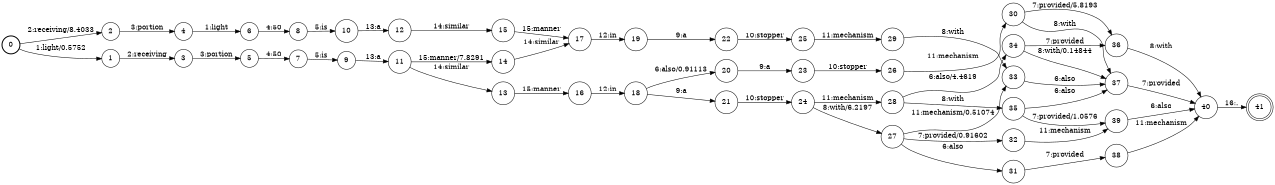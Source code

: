 digraph FST {
rankdir = LR;
size = "8.5,11";
label = "";
center = 1;
orientation = Portrait;
ranksep = "0.4";
nodesep = "0.25";
0 [label = "0", shape = circle, style = bold, fontsize = 14]
	0 -> 1 [label = "1:light/0.5752", fontsize = 14];
	0 -> 2 [label = "2:receiving/8.4033", fontsize = 14];
1 [label = "1", shape = circle, style = solid, fontsize = 14]
	1 -> 3 [label = "2:receiving", fontsize = 14];
2 [label = "2", shape = circle, style = solid, fontsize = 14]
	2 -> 4 [label = "3:portion", fontsize = 14];
3 [label = "3", shape = circle, style = solid, fontsize = 14]
	3 -> 5 [label = "3:portion", fontsize = 14];
4 [label = "4", shape = circle, style = solid, fontsize = 14]
	4 -> 6 [label = "1:light", fontsize = 14];
5 [label = "5", shape = circle, style = solid, fontsize = 14]
	5 -> 7 [label = "4:50", fontsize = 14];
6 [label = "6", shape = circle, style = solid, fontsize = 14]
	6 -> 8 [label = "4:50", fontsize = 14];
7 [label = "7", shape = circle, style = solid, fontsize = 14]
	7 -> 9 [label = "5:is", fontsize = 14];
8 [label = "8", shape = circle, style = solid, fontsize = 14]
	8 -> 10 [label = "5:is", fontsize = 14];
9 [label = "9", shape = circle, style = solid, fontsize = 14]
	9 -> 11 [label = "13:a", fontsize = 14];
10 [label = "10", shape = circle, style = solid, fontsize = 14]
	10 -> 12 [label = "13:a", fontsize = 14];
11 [label = "11", shape = circle, style = solid, fontsize = 14]
	11 -> 13 [label = "14:similar", fontsize = 14];
	11 -> 14 [label = "15:manner/7.8291", fontsize = 14];
12 [label = "12", shape = circle, style = solid, fontsize = 14]
	12 -> 15 [label = "14:similar", fontsize = 14];
13 [label = "13", shape = circle, style = solid, fontsize = 14]
	13 -> 16 [label = "15:manner", fontsize = 14];
14 [label = "14", shape = circle, style = solid, fontsize = 14]
	14 -> 17 [label = "14:similar", fontsize = 14];
15 [label = "15", shape = circle, style = solid, fontsize = 14]
	15 -> 17 [label = "15:manner", fontsize = 14];
16 [label = "16", shape = circle, style = solid, fontsize = 14]
	16 -> 18 [label = "12:in", fontsize = 14];
17 [label = "17", shape = circle, style = solid, fontsize = 14]
	17 -> 19 [label = "12:in", fontsize = 14];
18 [label = "18", shape = circle, style = solid, fontsize = 14]
	18 -> 20 [label = "6:also/0.91113", fontsize = 14];
	18 -> 21 [label = "9:a", fontsize = 14];
19 [label = "19", shape = circle, style = solid, fontsize = 14]
	19 -> 22 [label = "9:a", fontsize = 14];
20 [label = "20", shape = circle, style = solid, fontsize = 14]
	20 -> 23 [label = "9:a", fontsize = 14];
21 [label = "21", shape = circle, style = solid, fontsize = 14]
	21 -> 24 [label = "10:stopper", fontsize = 14];
22 [label = "22", shape = circle, style = solid, fontsize = 14]
	22 -> 25 [label = "10:stopper", fontsize = 14];
23 [label = "23", shape = circle, style = solid, fontsize = 14]
	23 -> 26 [label = "10:stopper", fontsize = 14];
24 [label = "24", shape = circle, style = solid, fontsize = 14]
	24 -> 27 [label = "8:with/6.2197", fontsize = 14];
	24 -> 28 [label = "11:mechanism", fontsize = 14];
25 [label = "25", shape = circle, style = solid, fontsize = 14]
	25 -> 29 [label = "11:mechanism", fontsize = 14];
26 [label = "26", shape = circle, style = solid, fontsize = 14]
	26 -> 30 [label = "11:mechanism", fontsize = 14];
27 [label = "27", shape = circle, style = solid, fontsize = 14]
	27 -> 31 [label = "6:also", fontsize = 14];
	27 -> 32 [label = "7:provided/0.91602", fontsize = 14];
	27 -> 33 [label = "11:mechanism/0.51074", fontsize = 14];
28 [label = "28", shape = circle, style = solid, fontsize = 14]
	28 -> 34 [label = "6:also/4.4619", fontsize = 14];
	28 -> 35 [label = "8:with", fontsize = 14];
29 [label = "29", shape = circle, style = solid, fontsize = 14]
	29 -> 33 [label = "8:with", fontsize = 14];
30 [label = "30", shape = circle, style = solid, fontsize = 14]
	30 -> 36 [label = "7:provided/5.8193", fontsize = 14];
	30 -> 37 [label = "8:with", fontsize = 14];
31 [label = "31", shape = circle, style = solid, fontsize = 14]
	31 -> 38 [label = "7:provided", fontsize = 14];
32 [label = "32", shape = circle, style = solid, fontsize = 14]
	32 -> 39 [label = "11:mechanism", fontsize = 14];
33 [label = "33", shape = circle, style = solid, fontsize = 14]
	33 -> 37 [label = "6:also", fontsize = 14];
34 [label = "34", shape = circle, style = solid, fontsize = 14]
	34 -> 36 [label = "7:provided", fontsize = 14];
	34 -> 37 [label = "8:with/0.14844", fontsize = 14];
35 [label = "35", shape = circle, style = solid, fontsize = 14]
	35 -> 37 [label = "6:also", fontsize = 14];
	35 -> 39 [label = "7:provided/1.0576", fontsize = 14];
36 [label = "36", shape = circle, style = solid, fontsize = 14]
	36 -> 40 [label = "8:with", fontsize = 14];
37 [label = "37", shape = circle, style = solid, fontsize = 14]
	37 -> 40 [label = "7:provided", fontsize = 14];
38 [label = "38", shape = circle, style = solid, fontsize = 14]
	38 -> 40 [label = "11:mechanism", fontsize = 14];
39 [label = "39", shape = circle, style = solid, fontsize = 14]
	39 -> 40 [label = "6:also", fontsize = 14];
40 [label = "40", shape = circle, style = solid, fontsize = 14]
	40 -> 41 [label = "16:.", fontsize = 14];
41 [label = "41", shape = doublecircle, style = solid, fontsize = 14]
}

